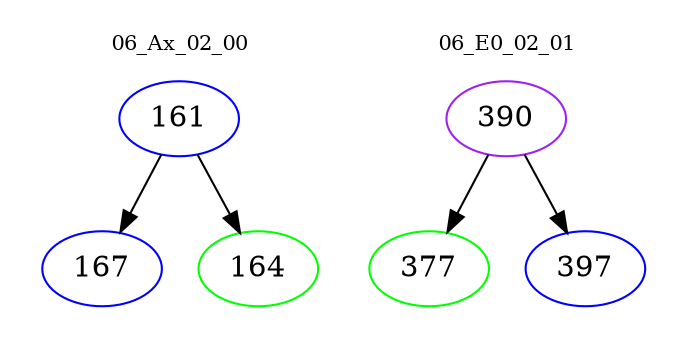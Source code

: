 digraph{
subgraph cluster_0 {
color = white
label = "06_Ax_02_00";
fontsize=10;
T0_161 [label="161", color="blue"]
T0_161 -> T0_167 [color="black"]
T0_167 [label="167", color="blue"]
T0_161 -> T0_164 [color="black"]
T0_164 [label="164", color="green"]
}
subgraph cluster_1 {
color = white
label = "06_E0_02_01";
fontsize=10;
T1_390 [label="390", color="purple"]
T1_390 -> T1_377 [color="black"]
T1_377 [label="377", color="green"]
T1_390 -> T1_397 [color="black"]
T1_397 [label="397", color="blue"]
}
}
